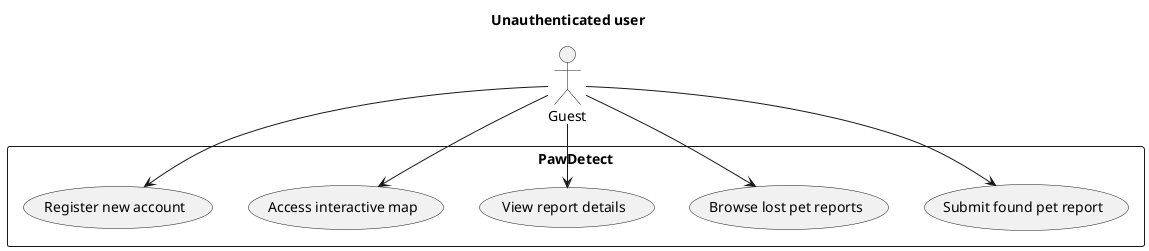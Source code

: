 @startuml
title Unauthenticated user
actor Guest

rectangle PawDetect {
  usecase "Submit found pet report" as UC1
  usecase "Browse lost pet reports" as UC2
  usecase "View report details" as UC3
  usecase "Access interactive map" as UC4
  usecase "Register new account" as UC5
  
}

Guest --> UC1
Guest --> UC2
Guest --> UC3
Guest --> UC4
Guest --> UC5
@enduml
